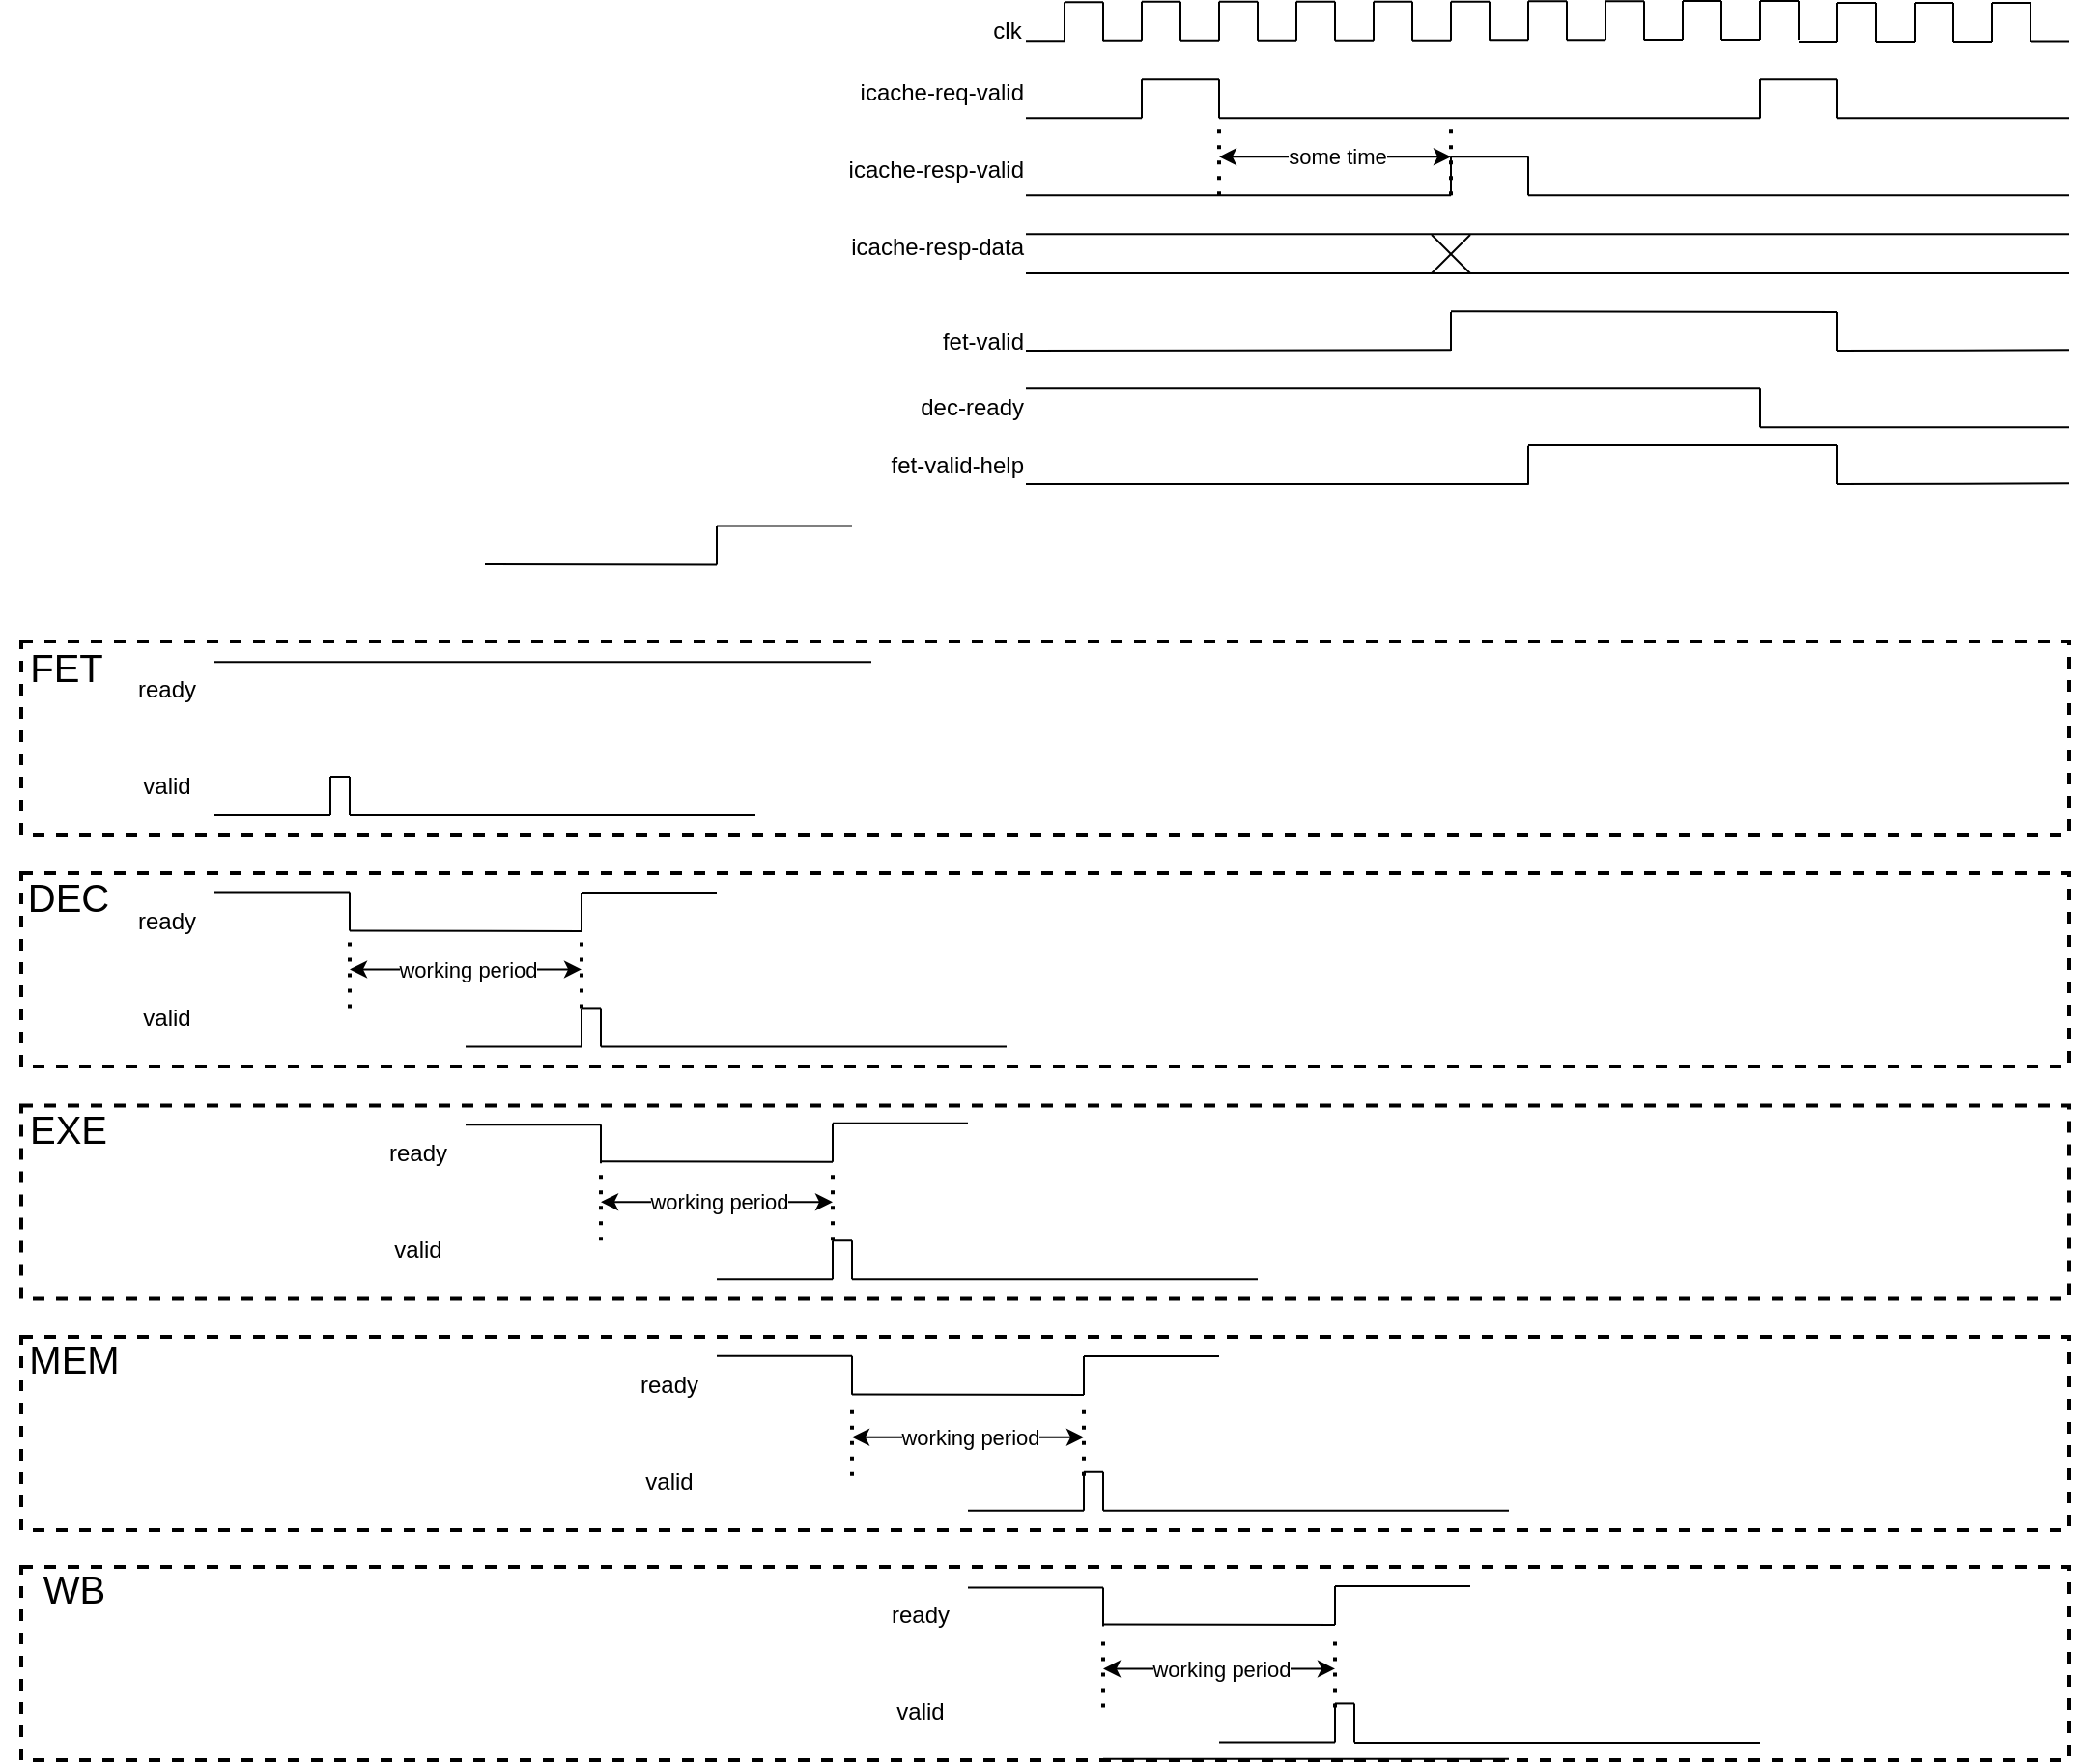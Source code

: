 <mxfile version="26.0.16">
  <diagram name="Page-1" id="6lQtbRSQHbvlQOnN314Y">
    <mxGraphModel dx="954" dy="639" grid="1" gridSize="10" guides="1" tooltips="1" connect="1" arrows="1" fold="1" page="1" pageScale="1" pageWidth="1100" pageHeight="850" math="0" shadow="0">
      <root>
        <mxCell id="0" />
        <mxCell id="1" parent="0" />
        <mxCell id="f2LQSJBOT8YH_bBwWJ3X-127" value="" style="rounded=0;whiteSpace=wrap;html=1;fillColor=none;strokeWidth=2;dashed=1;" parent="1" vertex="1">
          <mxGeometry x="20" y="350" width="1060" height="100" as="geometry" />
        </mxCell>
        <mxCell id="f2LQSJBOT8YH_bBwWJ3X-128" value="" style="rounded=0;whiteSpace=wrap;html=1;fillColor=none;strokeWidth=2;dashed=1;" parent="1" vertex="1">
          <mxGeometry x="20" y="470" width="1060" height="100" as="geometry" />
        </mxCell>
        <mxCell id="DU_R5H5GNNCG0xB1YPOA-1" value="" style="endArrow=none;html=1;rounded=0;" parent="1" edge="1">
          <mxGeometry width="50" height="50" relative="1" as="geometry">
            <mxPoint x="540" y="39.16" as="sourcePoint" />
            <mxPoint x="560" y="39.16" as="targetPoint" />
          </mxGeometry>
        </mxCell>
        <mxCell id="DU_R5H5GNNCG0xB1YPOA-2" value="" style="endArrow=none;html=1;rounded=0;" parent="1" edge="1">
          <mxGeometry width="50" height="50" relative="1" as="geometry">
            <mxPoint x="560" y="19.16" as="sourcePoint" />
            <mxPoint x="560" y="39.16" as="targetPoint" />
          </mxGeometry>
        </mxCell>
        <mxCell id="DU_R5H5GNNCG0xB1YPOA-5" value="" style="endArrow=none;html=1;rounded=0;" parent="1" edge="1">
          <mxGeometry width="50" height="50" relative="1" as="geometry">
            <mxPoint x="560" y="19.16" as="sourcePoint" />
            <mxPoint x="580" y="19.16" as="targetPoint" />
          </mxGeometry>
        </mxCell>
        <mxCell id="DU_R5H5GNNCG0xB1YPOA-36" value="clk" style="text;html=1;align=center;verticalAlign=middle;resizable=0;points=[];autosize=1;strokeColor=none;fillColor=none;" parent="1" vertex="1">
          <mxGeometry x="510" y="19.16" width="40" height="30" as="geometry" />
        </mxCell>
        <mxCell id="DU_R5H5GNNCG0xB1YPOA-37" value="" style="endArrow=none;html=1;rounded=0;" parent="1" edge="1">
          <mxGeometry width="50" height="50" relative="1" as="geometry">
            <mxPoint x="580" y="19.16" as="sourcePoint" />
            <mxPoint x="580" y="39.16" as="targetPoint" />
          </mxGeometry>
        </mxCell>
        <mxCell id="DU_R5H5GNNCG0xB1YPOA-38" value="" style="endArrow=none;html=1;rounded=0;" parent="1" edge="1">
          <mxGeometry width="50" height="50" relative="1" as="geometry">
            <mxPoint x="580" y="38.93" as="sourcePoint" />
            <mxPoint x="600" y="38.93" as="targetPoint" />
          </mxGeometry>
        </mxCell>
        <mxCell id="DU_R5H5GNNCG0xB1YPOA-39" value="" style="endArrow=none;html=1;rounded=0;" parent="1" edge="1">
          <mxGeometry width="50" height="50" relative="1" as="geometry">
            <mxPoint x="600" y="18.93" as="sourcePoint" />
            <mxPoint x="600" y="38.93" as="targetPoint" />
          </mxGeometry>
        </mxCell>
        <mxCell id="DU_R5H5GNNCG0xB1YPOA-40" value="" style="endArrow=none;html=1;rounded=0;" parent="1" edge="1">
          <mxGeometry width="50" height="50" relative="1" as="geometry">
            <mxPoint x="600" y="18.93" as="sourcePoint" />
            <mxPoint x="620" y="18.93" as="targetPoint" />
          </mxGeometry>
        </mxCell>
        <mxCell id="DU_R5H5GNNCG0xB1YPOA-41" value="" style="endArrow=none;html=1;rounded=0;" parent="1" edge="1">
          <mxGeometry width="50" height="50" relative="1" as="geometry">
            <mxPoint x="620" y="18.93" as="sourcePoint" />
            <mxPoint x="620" y="38.93" as="targetPoint" />
          </mxGeometry>
        </mxCell>
        <mxCell id="DU_R5H5GNNCG0xB1YPOA-42" value="" style="endArrow=none;html=1;rounded=0;" parent="1" edge="1">
          <mxGeometry width="50" height="50" relative="1" as="geometry">
            <mxPoint x="620" y="38.93" as="sourcePoint" />
            <mxPoint x="640" y="38.93" as="targetPoint" />
          </mxGeometry>
        </mxCell>
        <mxCell id="DU_R5H5GNNCG0xB1YPOA-43" value="" style="endArrow=none;html=1;rounded=0;" parent="1" edge="1">
          <mxGeometry width="50" height="50" relative="1" as="geometry">
            <mxPoint x="640" y="18.93" as="sourcePoint" />
            <mxPoint x="640" y="38.93" as="targetPoint" />
          </mxGeometry>
        </mxCell>
        <mxCell id="DU_R5H5GNNCG0xB1YPOA-44" value="" style="endArrow=none;html=1;rounded=0;" parent="1" edge="1">
          <mxGeometry width="50" height="50" relative="1" as="geometry">
            <mxPoint x="640" y="18.93" as="sourcePoint" />
            <mxPoint x="660" y="18.93" as="targetPoint" />
          </mxGeometry>
        </mxCell>
        <mxCell id="DU_R5H5GNNCG0xB1YPOA-45" value="" style="endArrow=none;html=1;rounded=0;" parent="1" edge="1">
          <mxGeometry width="50" height="50" relative="1" as="geometry">
            <mxPoint x="660" y="18.93" as="sourcePoint" />
            <mxPoint x="660" y="38.93" as="targetPoint" />
          </mxGeometry>
        </mxCell>
        <mxCell id="DU_R5H5GNNCG0xB1YPOA-46" value="" style="endArrow=none;html=1;rounded=0;" parent="1" edge="1">
          <mxGeometry width="50" height="50" relative="1" as="geometry">
            <mxPoint x="660" y="38.83" as="sourcePoint" />
            <mxPoint x="680" y="38.83" as="targetPoint" />
          </mxGeometry>
        </mxCell>
        <mxCell id="DU_R5H5GNNCG0xB1YPOA-47" value="" style="endArrow=none;html=1;rounded=0;" parent="1" edge="1">
          <mxGeometry width="50" height="50" relative="1" as="geometry">
            <mxPoint x="680" y="18.83" as="sourcePoint" />
            <mxPoint x="680" y="38.83" as="targetPoint" />
          </mxGeometry>
        </mxCell>
        <mxCell id="DU_R5H5GNNCG0xB1YPOA-48" value="" style="endArrow=none;html=1;rounded=0;" parent="1" edge="1">
          <mxGeometry width="50" height="50" relative="1" as="geometry">
            <mxPoint x="680" y="18.83" as="sourcePoint" />
            <mxPoint x="700" y="18.83" as="targetPoint" />
          </mxGeometry>
        </mxCell>
        <mxCell id="DU_R5H5GNNCG0xB1YPOA-49" value="" style="endArrow=none;html=1;rounded=0;" parent="1" edge="1">
          <mxGeometry width="50" height="50" relative="1" as="geometry">
            <mxPoint x="700" y="18.83" as="sourcePoint" />
            <mxPoint x="700" y="38.83" as="targetPoint" />
          </mxGeometry>
        </mxCell>
        <mxCell id="DU_R5H5GNNCG0xB1YPOA-50" value="" style="endArrow=none;html=1;rounded=0;" parent="1" edge="1">
          <mxGeometry width="50" height="50" relative="1" as="geometry">
            <mxPoint x="700" y="38.83" as="sourcePoint" />
            <mxPoint x="720" y="38.83" as="targetPoint" />
          </mxGeometry>
        </mxCell>
        <mxCell id="DU_R5H5GNNCG0xB1YPOA-51" value="" style="endArrow=none;html=1;rounded=0;" parent="1" edge="1">
          <mxGeometry width="50" height="50" relative="1" as="geometry">
            <mxPoint x="720" y="18.83" as="sourcePoint" />
            <mxPoint x="720" y="38.83" as="targetPoint" />
          </mxGeometry>
        </mxCell>
        <mxCell id="DU_R5H5GNNCG0xB1YPOA-52" value="" style="endArrow=none;html=1;rounded=0;" parent="1" edge="1">
          <mxGeometry width="50" height="50" relative="1" as="geometry">
            <mxPoint x="720" y="18.83" as="sourcePoint" />
            <mxPoint x="740" y="18.83" as="targetPoint" />
          </mxGeometry>
        </mxCell>
        <mxCell id="DU_R5H5GNNCG0xB1YPOA-53" value="" style="endArrow=none;html=1;rounded=0;" parent="1" edge="1">
          <mxGeometry width="50" height="50" relative="1" as="geometry">
            <mxPoint x="740" y="18.83" as="sourcePoint" />
            <mxPoint x="740" y="38.83" as="targetPoint" />
          </mxGeometry>
        </mxCell>
        <mxCell id="DU_R5H5GNNCG0xB1YPOA-54" value="" style="endArrow=none;html=1;rounded=0;" parent="1" edge="1">
          <mxGeometry width="50" height="50" relative="1" as="geometry">
            <mxPoint x="740" y="38.83" as="sourcePoint" />
            <mxPoint x="760" y="38.83" as="targetPoint" />
          </mxGeometry>
        </mxCell>
        <mxCell id="DU_R5H5GNNCG0xB1YPOA-55" value="" style="endArrow=none;html=1;rounded=0;" parent="1" edge="1">
          <mxGeometry width="50" height="50" relative="1" as="geometry">
            <mxPoint x="760" y="18.83" as="sourcePoint" />
            <mxPoint x="760" y="38.83" as="targetPoint" />
          </mxGeometry>
        </mxCell>
        <mxCell id="DU_R5H5GNNCG0xB1YPOA-56" value="" style="endArrow=none;html=1;rounded=0;" parent="1" edge="1">
          <mxGeometry width="50" height="50" relative="1" as="geometry">
            <mxPoint x="760" y="18.83" as="sourcePoint" />
            <mxPoint x="780" y="18.83" as="targetPoint" />
          </mxGeometry>
        </mxCell>
        <mxCell id="DU_R5H5GNNCG0xB1YPOA-57" value="" style="endArrow=none;html=1;rounded=0;" parent="1" edge="1">
          <mxGeometry width="50" height="50" relative="1" as="geometry">
            <mxPoint x="780" y="18.83" as="sourcePoint" />
            <mxPoint x="780" y="38.83" as="targetPoint" />
          </mxGeometry>
        </mxCell>
        <mxCell id="DU_R5H5GNNCG0xB1YPOA-58" value="" style="endArrow=none;html=1;rounded=0;" parent="1" edge="1">
          <mxGeometry width="50" height="50" relative="1" as="geometry">
            <mxPoint x="780" y="38.6" as="sourcePoint" />
            <mxPoint x="800" y="38.6" as="targetPoint" />
          </mxGeometry>
        </mxCell>
        <mxCell id="DU_R5H5GNNCG0xB1YPOA-59" value="" style="endArrow=none;html=1;rounded=0;" parent="1" edge="1">
          <mxGeometry width="50" height="50" relative="1" as="geometry">
            <mxPoint x="800" y="18.6" as="sourcePoint" />
            <mxPoint x="800" y="38.6" as="targetPoint" />
          </mxGeometry>
        </mxCell>
        <mxCell id="DU_R5H5GNNCG0xB1YPOA-60" value="" style="endArrow=none;html=1;rounded=0;" parent="1" edge="1">
          <mxGeometry width="50" height="50" relative="1" as="geometry">
            <mxPoint x="800" y="18.6" as="sourcePoint" />
            <mxPoint x="820" y="18.6" as="targetPoint" />
          </mxGeometry>
        </mxCell>
        <mxCell id="DU_R5H5GNNCG0xB1YPOA-61" value="" style="endArrow=none;html=1;rounded=0;" parent="1" edge="1">
          <mxGeometry width="50" height="50" relative="1" as="geometry">
            <mxPoint x="820" y="18.6" as="sourcePoint" />
            <mxPoint x="820" y="38.6" as="targetPoint" />
          </mxGeometry>
        </mxCell>
        <mxCell id="DU_R5H5GNNCG0xB1YPOA-62" value="" style="endArrow=none;html=1;rounded=0;" parent="1" edge="1">
          <mxGeometry width="50" height="50" relative="1" as="geometry">
            <mxPoint x="820" y="38.6" as="sourcePoint" />
            <mxPoint x="840" y="38.6" as="targetPoint" />
          </mxGeometry>
        </mxCell>
        <mxCell id="DU_R5H5GNNCG0xB1YPOA-63" value="" style="endArrow=none;html=1;rounded=0;" parent="1" edge="1">
          <mxGeometry width="50" height="50" relative="1" as="geometry">
            <mxPoint x="840" y="18.6" as="sourcePoint" />
            <mxPoint x="840" y="38.6" as="targetPoint" />
          </mxGeometry>
        </mxCell>
        <mxCell id="DU_R5H5GNNCG0xB1YPOA-64" value="" style="endArrow=none;html=1;rounded=0;" parent="1" edge="1">
          <mxGeometry width="50" height="50" relative="1" as="geometry">
            <mxPoint x="840" y="18.6" as="sourcePoint" />
            <mxPoint x="860" y="18.6" as="targetPoint" />
          </mxGeometry>
        </mxCell>
        <mxCell id="DU_R5H5GNNCG0xB1YPOA-65" value="" style="endArrow=none;html=1;rounded=0;" parent="1" edge="1">
          <mxGeometry width="50" height="50" relative="1" as="geometry">
            <mxPoint x="860" y="18.6" as="sourcePoint" />
            <mxPoint x="860" y="38.6" as="targetPoint" />
          </mxGeometry>
        </mxCell>
        <mxCell id="DU_R5H5GNNCG0xB1YPOA-66" value="" style="endArrow=none;html=1;rounded=0;" parent="1" edge="1">
          <mxGeometry width="50" height="50" relative="1" as="geometry">
            <mxPoint x="860" y="38.5" as="sourcePoint" />
            <mxPoint x="880" y="38.5" as="targetPoint" />
          </mxGeometry>
        </mxCell>
        <mxCell id="DU_R5H5GNNCG0xB1YPOA-67" value="" style="endArrow=none;html=1;rounded=0;" parent="1" edge="1">
          <mxGeometry width="50" height="50" relative="1" as="geometry">
            <mxPoint x="880" y="18.5" as="sourcePoint" />
            <mxPoint x="880" y="38.5" as="targetPoint" />
          </mxGeometry>
        </mxCell>
        <mxCell id="DU_R5H5GNNCG0xB1YPOA-68" value="" style="endArrow=none;html=1;rounded=0;" parent="1" edge="1">
          <mxGeometry width="50" height="50" relative="1" as="geometry">
            <mxPoint x="880" y="18.5" as="sourcePoint" />
            <mxPoint x="900" y="18.5" as="targetPoint" />
          </mxGeometry>
        </mxCell>
        <mxCell id="DU_R5H5GNNCG0xB1YPOA-69" value="" style="endArrow=none;html=1;rounded=0;" parent="1" edge="1">
          <mxGeometry width="50" height="50" relative="1" as="geometry">
            <mxPoint x="900" y="18.5" as="sourcePoint" />
            <mxPoint x="900" y="38.5" as="targetPoint" />
          </mxGeometry>
        </mxCell>
        <mxCell id="DU_R5H5GNNCG0xB1YPOA-70" value="" style="endArrow=none;html=1;rounded=0;" parent="1" edge="1">
          <mxGeometry width="50" height="50" relative="1" as="geometry">
            <mxPoint x="900" y="38.5" as="sourcePoint" />
            <mxPoint x="920" y="38.5" as="targetPoint" />
          </mxGeometry>
        </mxCell>
        <mxCell id="DU_R5H5GNNCG0xB1YPOA-71" value="" style="endArrow=none;html=1;rounded=0;" parent="1" edge="1">
          <mxGeometry width="50" height="50" relative="1" as="geometry">
            <mxPoint x="920" y="18.5" as="sourcePoint" />
            <mxPoint x="920" y="38.5" as="targetPoint" />
          </mxGeometry>
        </mxCell>
        <mxCell id="DU_R5H5GNNCG0xB1YPOA-72" value="" style="endArrow=none;html=1;rounded=0;" parent="1" edge="1">
          <mxGeometry width="50" height="50" relative="1" as="geometry">
            <mxPoint x="920" y="18.5" as="sourcePoint" />
            <mxPoint x="940" y="18.5" as="targetPoint" />
          </mxGeometry>
        </mxCell>
        <mxCell id="DU_R5H5GNNCG0xB1YPOA-73" value="" style="endArrow=none;html=1;rounded=0;" parent="1" edge="1">
          <mxGeometry width="50" height="50" relative="1" as="geometry">
            <mxPoint x="940" y="18.5" as="sourcePoint" />
            <mxPoint x="940" y="38.5" as="targetPoint" />
          </mxGeometry>
        </mxCell>
        <mxCell id="DU_R5H5GNNCG0xB1YPOA-74" value="icache-req-valid" style="text;html=1;align=right;verticalAlign=middle;resizable=0;points=[];autosize=1;strokeColor=none;fillColor=none;" parent="1" vertex="1">
          <mxGeometry x="430" y="50.66" width="110" height="30" as="geometry" />
        </mxCell>
        <mxCell id="DU_R5H5GNNCG0xB1YPOA-75" value="icache-resp-valid" style="text;html=1;align=right;verticalAlign=middle;resizable=0;points=[];autosize=1;strokeColor=none;fillColor=none;" parent="1" vertex="1">
          <mxGeometry x="430" y="90.66" width="110" height="30" as="geometry" />
        </mxCell>
        <mxCell id="DU_R5H5GNNCG0xB1YPOA-76" value="" style="endArrow=none;html=1;rounded=0;" parent="1" edge="1">
          <mxGeometry width="50" height="50" relative="1" as="geometry">
            <mxPoint x="540" y="79.16" as="sourcePoint" />
            <mxPoint x="600" y="79.16" as="targetPoint" />
          </mxGeometry>
        </mxCell>
        <mxCell id="DU_R5H5GNNCG0xB1YPOA-77" value="" style="endArrow=none;html=1;rounded=0;" parent="1" edge="1">
          <mxGeometry width="50" height="50" relative="1" as="geometry">
            <mxPoint x="600" y="59.16" as="sourcePoint" />
            <mxPoint x="600" y="79.16" as="targetPoint" />
          </mxGeometry>
        </mxCell>
        <mxCell id="DU_R5H5GNNCG0xB1YPOA-78" value="" style="endArrow=none;html=1;rounded=0;" parent="1" edge="1">
          <mxGeometry width="50" height="50" relative="1" as="geometry">
            <mxPoint x="600" y="59.16" as="sourcePoint" />
            <mxPoint x="640" y="59.16" as="targetPoint" />
          </mxGeometry>
        </mxCell>
        <mxCell id="DU_R5H5GNNCG0xB1YPOA-82" value="" style="endArrow=none;html=1;rounded=0;" parent="1" edge="1">
          <mxGeometry width="50" height="50" relative="1" as="geometry">
            <mxPoint x="640" y="59.16" as="sourcePoint" />
            <mxPoint x="640" y="79.16" as="targetPoint" />
          </mxGeometry>
        </mxCell>
        <mxCell id="DU_R5H5GNNCG0xB1YPOA-85" value="" style="endArrow=none;html=1;rounded=0;" parent="1" edge="1">
          <mxGeometry width="50" height="50" relative="1" as="geometry">
            <mxPoint x="640" y="79.16" as="sourcePoint" />
            <mxPoint x="920" y="79.16" as="targetPoint" />
          </mxGeometry>
        </mxCell>
        <mxCell id="DU_R5H5GNNCG0xB1YPOA-87" value="" style="endArrow=none;html=1;rounded=0;" parent="1" edge="1">
          <mxGeometry width="50" height="50" relative="1" as="geometry">
            <mxPoint x="540" y="119.16" as="sourcePoint" />
            <mxPoint x="760" y="119.16" as="targetPoint" />
          </mxGeometry>
        </mxCell>
        <mxCell id="DU_R5H5GNNCG0xB1YPOA-88" value="" style="endArrow=none;html=1;rounded=0;" parent="1" edge="1">
          <mxGeometry width="50" height="50" relative="1" as="geometry">
            <mxPoint x="760" y="99.16" as="sourcePoint" />
            <mxPoint x="760" y="119.16" as="targetPoint" />
          </mxGeometry>
        </mxCell>
        <mxCell id="DU_R5H5GNNCG0xB1YPOA-89" value="" style="endArrow=none;html=1;rounded=0;" parent="1" edge="1">
          <mxGeometry width="50" height="50" relative="1" as="geometry">
            <mxPoint x="760" y="99.16" as="sourcePoint" />
            <mxPoint x="800" y="99.16" as="targetPoint" />
          </mxGeometry>
        </mxCell>
        <mxCell id="DU_R5H5GNNCG0xB1YPOA-90" value="" style="endArrow=none;html=1;rounded=0;" parent="1" edge="1">
          <mxGeometry width="50" height="50" relative="1" as="geometry">
            <mxPoint x="800" y="99.16" as="sourcePoint" />
            <mxPoint x="800" y="119.16" as="targetPoint" />
          </mxGeometry>
        </mxCell>
        <mxCell id="DU_R5H5GNNCG0xB1YPOA-91" value="" style="endArrow=none;html=1;rounded=0;" parent="1" edge="1">
          <mxGeometry width="50" height="50" relative="1" as="geometry">
            <mxPoint x="800" y="119.16" as="sourcePoint" />
            <mxPoint x="1080" y="119.16" as="targetPoint" />
          </mxGeometry>
        </mxCell>
        <mxCell id="DU_R5H5GNNCG0xB1YPOA-92" value="" style="endArrow=none;html=1;rounded=0;" parent="1" edge="1">
          <mxGeometry width="50" height="50" relative="1" as="geometry">
            <mxPoint x="540" y="199.5" as="sourcePoint" />
            <mxPoint x="760" y="199.16" as="targetPoint" />
          </mxGeometry>
        </mxCell>
        <mxCell id="DU_R5H5GNNCG0xB1YPOA-93" value="" style="endArrow=none;html=1;rounded=0;" parent="1" edge="1">
          <mxGeometry width="50" height="50" relative="1" as="geometry">
            <mxPoint x="760" y="179.5" as="sourcePoint" />
            <mxPoint x="760" y="199.5" as="targetPoint" />
          </mxGeometry>
        </mxCell>
        <mxCell id="DU_R5H5GNNCG0xB1YPOA-94" value="" style="endArrow=none;html=1;rounded=0;" parent="1" edge="1">
          <mxGeometry width="50" height="50" relative="1" as="geometry">
            <mxPoint x="760" y="179.16" as="sourcePoint" />
            <mxPoint x="960" y="179.5" as="targetPoint" />
          </mxGeometry>
        </mxCell>
        <mxCell id="DU_R5H5GNNCG0xB1YPOA-96" value="fet-valid" style="text;html=1;align=right;verticalAlign=middle;resizable=0;points=[];autosize=1;strokeColor=none;fillColor=none;" parent="1" vertex="1">
          <mxGeometry x="470" y="179.5" width="70" height="30" as="geometry" />
        </mxCell>
        <mxCell id="DU_R5H5GNNCG0xB1YPOA-103" value="" style="endArrow=none;html=1;rounded=0;" parent="1" edge="1">
          <mxGeometry width="50" height="50" relative="1" as="geometry">
            <mxPoint x="880" y="219.16" as="sourcePoint" />
            <mxPoint x="920" y="219.16" as="targetPoint" />
          </mxGeometry>
        </mxCell>
        <mxCell id="DU_R5H5GNNCG0xB1YPOA-104" value="" style="endArrow=none;html=1;rounded=0;" parent="1" edge="1">
          <mxGeometry width="50" height="50" relative="1" as="geometry">
            <mxPoint x="920" y="219.16" as="sourcePoint" />
            <mxPoint x="920" y="239.16" as="targetPoint" />
          </mxGeometry>
        </mxCell>
        <mxCell id="DU_R5H5GNNCG0xB1YPOA-105" value="" style="endArrow=none;html=1;rounded=0;" parent="1" edge="1">
          <mxGeometry width="50" height="50" relative="1" as="geometry">
            <mxPoint x="920" y="239.16" as="sourcePoint" />
            <mxPoint x="1080" y="239.16" as="targetPoint" />
          </mxGeometry>
        </mxCell>
        <mxCell id="DU_R5H5GNNCG0xB1YPOA-106" value="dec-ready" style="text;html=1;align=right;verticalAlign=middle;resizable=0;points=[];autosize=1;strokeColor=none;fillColor=none;" parent="1" vertex="1">
          <mxGeometry x="460" y="213.5" width="80" height="30" as="geometry" />
        </mxCell>
        <mxCell id="DU_R5H5GNNCG0xB1YPOA-128" value="" style="group" parent="1" vertex="1" connectable="0">
          <mxGeometry x="640" y="79.16" width="120" height="40" as="geometry" />
        </mxCell>
        <mxCell id="DU_R5H5GNNCG0xB1YPOA-129" value="" style="endArrow=classic;startArrow=classic;html=1;rounded=0;curved=0;" parent="DU_R5H5GNNCG0xB1YPOA-128" edge="1">
          <mxGeometry width="50" height="50" relative="1" as="geometry">
            <mxPoint y="20" as="sourcePoint" />
            <mxPoint x="120" y="20" as="targetPoint" />
          </mxGeometry>
        </mxCell>
        <mxCell id="DU_R5H5GNNCG0xB1YPOA-130" value="some time" style="edgeLabel;html=1;align=center;verticalAlign=middle;resizable=0;points=[];" parent="DU_R5H5GNNCG0xB1YPOA-129" vertex="1" connectable="0">
          <mxGeometry x="0.008" relative="1" as="geometry">
            <mxPoint as="offset" />
          </mxGeometry>
        </mxCell>
        <mxCell id="DU_R5H5GNNCG0xB1YPOA-131" value="" style="endArrow=none;dashed=1;html=1;dashPattern=1 3;strokeWidth=2;rounded=0;" parent="DU_R5H5GNNCG0xB1YPOA-128" edge="1">
          <mxGeometry width="50" height="50" relative="1" as="geometry">
            <mxPoint y="40" as="sourcePoint" />
            <mxPoint as="targetPoint" />
          </mxGeometry>
        </mxCell>
        <mxCell id="DU_R5H5GNNCG0xB1YPOA-132" value="" style="endArrow=none;dashed=1;html=1;dashPattern=1 3;strokeWidth=2;rounded=0;" parent="DU_R5H5GNNCG0xB1YPOA-128" edge="1">
          <mxGeometry width="50" height="50" relative="1" as="geometry">
            <mxPoint x="120" y="40" as="sourcePoint" />
            <mxPoint x="120" as="targetPoint" />
          </mxGeometry>
        </mxCell>
        <mxCell id="DU_R5H5GNNCG0xB1YPOA-139" value="" style="endArrow=none;html=1;rounded=0;" parent="1" edge="1">
          <mxGeometry width="50" height="50" relative="1" as="geometry">
            <mxPoint x="960" y="179.5" as="sourcePoint" />
            <mxPoint x="960" y="199.5" as="targetPoint" />
          </mxGeometry>
        </mxCell>
        <mxCell id="DU_R5H5GNNCG0xB1YPOA-140" value="" style="endArrow=none;html=1;rounded=0;" parent="1" edge="1">
          <mxGeometry width="50" height="50" relative="1" as="geometry">
            <mxPoint x="960" y="199.5" as="sourcePoint" />
            <mxPoint x="1080" y="199.16" as="targetPoint" />
          </mxGeometry>
        </mxCell>
        <mxCell id="DU_R5H5GNNCG0xB1YPOA-141" value="" style="endArrow=none;html=1;rounded=0;" parent="1" edge="1">
          <mxGeometry width="50" height="50" relative="1" as="geometry">
            <mxPoint x="920" y="59.16" as="sourcePoint" />
            <mxPoint x="920" y="79.16" as="targetPoint" />
          </mxGeometry>
        </mxCell>
        <mxCell id="DU_R5H5GNNCG0xB1YPOA-142" value="" style="endArrow=none;html=1;rounded=0;" parent="1" edge="1">
          <mxGeometry width="50" height="50" relative="1" as="geometry">
            <mxPoint x="920" y="59.16" as="sourcePoint" />
            <mxPoint x="960" y="59.16" as="targetPoint" />
          </mxGeometry>
        </mxCell>
        <mxCell id="DU_R5H5GNNCG0xB1YPOA-143" value="" style="endArrow=none;html=1;rounded=0;" parent="1" edge="1">
          <mxGeometry width="50" height="50" relative="1" as="geometry">
            <mxPoint x="960" y="59.16" as="sourcePoint" />
            <mxPoint x="960" y="79.16" as="targetPoint" />
          </mxGeometry>
        </mxCell>
        <mxCell id="DU_R5H5GNNCG0xB1YPOA-144" value="" style="endArrow=none;html=1;rounded=0;" parent="1" edge="1">
          <mxGeometry width="50" height="50" relative="1" as="geometry">
            <mxPoint x="920" y="59.16" as="sourcePoint" />
            <mxPoint x="920" y="79.16" as="targetPoint" />
          </mxGeometry>
        </mxCell>
        <mxCell id="DU_R5H5GNNCG0xB1YPOA-150" value="" style="endArrow=none;html=1;rounded=0;" parent="1" edge="1">
          <mxGeometry width="50" height="50" relative="1" as="geometry">
            <mxPoint x="960" y="79.16" as="sourcePoint" />
            <mxPoint x="1080" y="79.16" as="targetPoint" />
          </mxGeometry>
        </mxCell>
        <mxCell id="DU_R5H5GNNCG0xB1YPOA-154" value="" style="endArrow=none;html=1;rounded=0;" parent="1" edge="1">
          <mxGeometry width="50" height="50" relative="1" as="geometry">
            <mxPoint x="940" y="39.49" as="sourcePoint" />
            <mxPoint x="960" y="39.49" as="targetPoint" />
          </mxGeometry>
        </mxCell>
        <mxCell id="DU_R5H5GNNCG0xB1YPOA-155" value="" style="endArrow=none;html=1;rounded=0;" parent="1" edge="1">
          <mxGeometry width="50" height="50" relative="1" as="geometry">
            <mxPoint x="960" y="19.49" as="sourcePoint" />
            <mxPoint x="960" y="39.49" as="targetPoint" />
          </mxGeometry>
        </mxCell>
        <mxCell id="DU_R5H5GNNCG0xB1YPOA-156" value="" style="endArrow=none;html=1;rounded=0;" parent="1" edge="1">
          <mxGeometry width="50" height="50" relative="1" as="geometry">
            <mxPoint x="960" y="19.49" as="sourcePoint" />
            <mxPoint x="980" y="19.49" as="targetPoint" />
          </mxGeometry>
        </mxCell>
        <mxCell id="DU_R5H5GNNCG0xB1YPOA-157" value="" style="endArrow=none;html=1;rounded=0;" parent="1" edge="1">
          <mxGeometry width="50" height="50" relative="1" as="geometry">
            <mxPoint x="980" y="19.49" as="sourcePoint" />
            <mxPoint x="980" y="39.49" as="targetPoint" />
          </mxGeometry>
        </mxCell>
        <mxCell id="DU_R5H5GNNCG0xB1YPOA-158" value="" style="endArrow=none;html=1;rounded=0;" parent="1" edge="1">
          <mxGeometry width="50" height="50" relative="1" as="geometry">
            <mxPoint x="980" y="39.49" as="sourcePoint" />
            <mxPoint x="1000" y="39.49" as="targetPoint" />
          </mxGeometry>
        </mxCell>
        <mxCell id="DU_R5H5GNNCG0xB1YPOA-159" value="" style="endArrow=none;html=1;rounded=0;" parent="1" edge="1">
          <mxGeometry width="50" height="50" relative="1" as="geometry">
            <mxPoint x="1000" y="19.49" as="sourcePoint" />
            <mxPoint x="1000" y="39.49" as="targetPoint" />
          </mxGeometry>
        </mxCell>
        <mxCell id="DU_R5H5GNNCG0xB1YPOA-160" value="" style="endArrow=none;html=1;rounded=0;" parent="1" edge="1">
          <mxGeometry width="50" height="50" relative="1" as="geometry">
            <mxPoint x="1000" y="19.49" as="sourcePoint" />
            <mxPoint x="1020" y="19.49" as="targetPoint" />
          </mxGeometry>
        </mxCell>
        <mxCell id="DU_R5H5GNNCG0xB1YPOA-161" value="" style="endArrow=none;html=1;rounded=0;" parent="1" edge="1">
          <mxGeometry width="50" height="50" relative="1" as="geometry">
            <mxPoint x="1020" y="19.49" as="sourcePoint" />
            <mxPoint x="1020" y="39.49" as="targetPoint" />
          </mxGeometry>
        </mxCell>
        <mxCell id="DU_R5H5GNNCG0xB1YPOA-162" value="" style="endArrow=none;html=1;rounded=0;" parent="1" edge="1">
          <mxGeometry width="50" height="50" relative="1" as="geometry">
            <mxPoint x="1020" y="39.49" as="sourcePoint" />
            <mxPoint x="1040" y="39.49" as="targetPoint" />
          </mxGeometry>
        </mxCell>
        <mxCell id="DU_R5H5GNNCG0xB1YPOA-163" value="" style="endArrow=none;html=1;rounded=0;" parent="1" edge="1">
          <mxGeometry width="50" height="50" relative="1" as="geometry">
            <mxPoint x="1040" y="19.49" as="sourcePoint" />
            <mxPoint x="1040" y="39.49" as="targetPoint" />
          </mxGeometry>
        </mxCell>
        <mxCell id="DU_R5H5GNNCG0xB1YPOA-164" value="" style="endArrow=none;html=1;rounded=0;" parent="1" edge="1">
          <mxGeometry width="50" height="50" relative="1" as="geometry">
            <mxPoint x="1040" y="19.49" as="sourcePoint" />
            <mxPoint x="1060" y="19.49" as="targetPoint" />
          </mxGeometry>
        </mxCell>
        <mxCell id="DU_R5H5GNNCG0xB1YPOA-165" value="" style="endArrow=none;html=1;rounded=0;" parent="1" edge="1">
          <mxGeometry width="50" height="50" relative="1" as="geometry">
            <mxPoint x="1060" y="19.49" as="sourcePoint" />
            <mxPoint x="1060" y="39.49" as="targetPoint" />
          </mxGeometry>
        </mxCell>
        <mxCell id="DU_R5H5GNNCG0xB1YPOA-166" value="" style="endArrow=none;html=1;rounded=0;" parent="1" edge="1">
          <mxGeometry width="50" height="50" relative="1" as="geometry">
            <mxPoint x="1060" y="39.26" as="sourcePoint" />
            <mxPoint x="1080" y="39.26" as="targetPoint" />
          </mxGeometry>
        </mxCell>
        <mxCell id="DU_R5H5GNNCG0xB1YPOA-182" value="" style="endArrow=none;html=1;rounded=0;" parent="1" edge="1">
          <mxGeometry width="50" height="50" relative="1" as="geometry">
            <mxPoint x="540" y="159.5" as="sourcePoint" />
            <mxPoint x="1080" y="159.5" as="targetPoint" />
          </mxGeometry>
        </mxCell>
        <mxCell id="DU_R5H5GNNCG0xB1YPOA-183" value="" style="endArrow=none;html=1;rounded=0;" parent="1" edge="1">
          <mxGeometry width="50" height="50" relative="1" as="geometry">
            <mxPoint x="540" y="139.16" as="sourcePoint" />
            <mxPoint x="1080" y="139.16" as="targetPoint" />
          </mxGeometry>
        </mxCell>
        <mxCell id="DU_R5H5GNNCG0xB1YPOA-184" value="" style="endArrow=none;html=1;rounded=0;" parent="1" edge="1">
          <mxGeometry width="50" height="50" relative="1" as="geometry">
            <mxPoint x="750" y="159.5" as="sourcePoint" />
            <mxPoint x="770" y="139.5" as="targetPoint" />
          </mxGeometry>
        </mxCell>
        <mxCell id="DU_R5H5GNNCG0xB1YPOA-185" value="" style="endArrow=none;html=1;rounded=0;" parent="1" edge="1">
          <mxGeometry width="50" height="50" relative="1" as="geometry">
            <mxPoint x="770" y="159.5" as="sourcePoint" />
            <mxPoint x="750" y="139.5" as="targetPoint" />
          </mxGeometry>
        </mxCell>
        <mxCell id="DU_R5H5GNNCG0xB1YPOA-188" value="icache-resp-data" style="text;html=1;align=right;verticalAlign=middle;resizable=0;points=[];autosize=1;strokeColor=none;fillColor=none;" parent="1" vertex="1">
          <mxGeometry x="430" y="131.0" width="110" height="30" as="geometry" />
        </mxCell>
        <mxCell id="DU_R5H5GNNCG0xB1YPOA-211" value="" style="endArrow=none;html=1;rounded=0;" parent="1" edge="1">
          <mxGeometry width="50" height="50" relative="1" as="geometry">
            <mxPoint x="540" y="219.16" as="sourcePoint" />
            <mxPoint x="880" y="219.16" as="targetPoint" />
          </mxGeometry>
        </mxCell>
        <mxCell id="DU_R5H5GNNCG0xB1YPOA-242" value="" style="endArrow=none;html=1;rounded=0;" parent="1" edge="1">
          <mxGeometry width="50" height="50" relative="1" as="geometry">
            <mxPoint x="540" y="268.5" as="sourcePoint" />
            <mxPoint x="800" y="268.5" as="targetPoint" />
          </mxGeometry>
        </mxCell>
        <mxCell id="DU_R5H5GNNCG0xB1YPOA-243" value="" style="endArrow=none;html=1;rounded=0;" parent="1" edge="1">
          <mxGeometry width="50" height="50" relative="1" as="geometry">
            <mxPoint x="800" y="248.84" as="sourcePoint" />
            <mxPoint x="800" y="268.84" as="targetPoint" />
          </mxGeometry>
        </mxCell>
        <mxCell id="DU_R5H5GNNCG0xB1YPOA-244" value="" style="endArrow=none;html=1;rounded=0;" parent="1" edge="1">
          <mxGeometry width="50" height="50" relative="1" as="geometry">
            <mxPoint x="800" y="248.5" as="sourcePoint" />
            <mxPoint x="960" y="248.5" as="targetPoint" />
          </mxGeometry>
        </mxCell>
        <mxCell id="DU_R5H5GNNCG0xB1YPOA-245" value="" style="endArrow=none;html=1;rounded=0;" parent="1" edge="1">
          <mxGeometry width="50" height="50" relative="1" as="geometry">
            <mxPoint x="960" y="248.5" as="sourcePoint" />
            <mxPoint x="960" y="268.5" as="targetPoint" />
          </mxGeometry>
        </mxCell>
        <mxCell id="DU_R5H5GNNCG0xB1YPOA-246" value="" style="endArrow=none;html=1;rounded=0;" parent="1" edge="1">
          <mxGeometry width="50" height="50" relative="1" as="geometry">
            <mxPoint x="960" y="268.5" as="sourcePoint" />
            <mxPoint x="1080" y="268.16" as="targetPoint" />
          </mxGeometry>
        </mxCell>
        <mxCell id="DU_R5H5GNNCG0xB1YPOA-247" value="fet-valid-help" style="text;html=1;align=right;verticalAlign=middle;resizable=0;points=[];autosize=1;strokeColor=none;fillColor=none;" parent="1" vertex="1">
          <mxGeometry x="450" y="243.5" width="90" height="30" as="geometry" />
        </mxCell>
        <mxCell id="f2LQSJBOT8YH_bBwWJ3X-55" value="" style="endArrow=none;html=1;rounded=0;" parent="1" edge="1">
          <mxGeometry width="50" height="50" relative="1" as="geometry">
            <mxPoint x="120" y="360.66" as="sourcePoint" />
            <mxPoint x="460" y="360.66" as="targetPoint" />
          </mxGeometry>
        </mxCell>
        <mxCell id="f2LQSJBOT8YH_bBwWJ3X-59" value="" style="endArrow=none;html=1;rounded=0;" parent="1" edge="1">
          <mxGeometry width="50" height="50" relative="1" as="geometry">
            <mxPoint x="120" y="479.71" as="sourcePoint" />
            <mxPoint x="190" y="479.71" as="targetPoint" />
          </mxGeometry>
        </mxCell>
        <mxCell id="f2LQSJBOT8YH_bBwWJ3X-75" value="" style="endArrow=none;html=1;rounded=0;" parent="1" edge="1">
          <mxGeometry width="50" height="50" relative="1" as="geometry">
            <mxPoint x="120" y="440" as="sourcePoint" />
            <mxPoint x="180" y="440" as="targetPoint" />
          </mxGeometry>
        </mxCell>
        <mxCell id="f2LQSJBOT8YH_bBwWJ3X-76" value="" style="endArrow=none;html=1;rounded=0;" parent="1" edge="1">
          <mxGeometry width="50" height="50" relative="1" as="geometry">
            <mxPoint x="180" y="420" as="sourcePoint" />
            <mxPoint x="180" y="440" as="targetPoint" />
          </mxGeometry>
        </mxCell>
        <mxCell id="f2LQSJBOT8YH_bBwWJ3X-77" value="" style="endArrow=none;html=1;rounded=0;" parent="1" edge="1">
          <mxGeometry width="50" height="50" relative="1" as="geometry">
            <mxPoint x="180" y="420" as="sourcePoint" />
            <mxPoint x="190" y="420" as="targetPoint" />
          </mxGeometry>
        </mxCell>
        <mxCell id="f2LQSJBOT8YH_bBwWJ3X-78" value="" style="endArrow=none;html=1;rounded=0;" parent="1" edge="1">
          <mxGeometry width="50" height="50" relative="1" as="geometry">
            <mxPoint x="190" y="420" as="sourcePoint" />
            <mxPoint x="190" y="440" as="targetPoint" />
          </mxGeometry>
        </mxCell>
        <mxCell id="f2LQSJBOT8YH_bBwWJ3X-79" value="" style="endArrow=none;html=1;rounded=0;" parent="1" edge="1">
          <mxGeometry width="50" height="50" relative="1" as="geometry">
            <mxPoint x="190" y="479.71" as="sourcePoint" />
            <mxPoint x="190" y="499.71" as="targetPoint" />
          </mxGeometry>
        </mxCell>
        <mxCell id="f2LQSJBOT8YH_bBwWJ3X-80" value="" style="endArrow=none;html=1;rounded=0;" parent="1" edge="1">
          <mxGeometry width="50" height="50" relative="1" as="geometry">
            <mxPoint x="190" y="499.71" as="sourcePoint" />
            <mxPoint x="310" y="500" as="targetPoint" />
          </mxGeometry>
        </mxCell>
        <mxCell id="f2LQSJBOT8YH_bBwWJ3X-81" value="" style="endArrow=none;html=1;rounded=0;" parent="1" edge="1">
          <mxGeometry width="50" height="50" relative="1" as="geometry">
            <mxPoint x="190" y="440" as="sourcePoint" />
            <mxPoint x="400" y="440" as="targetPoint" />
          </mxGeometry>
        </mxCell>
        <mxCell id="f2LQSJBOT8YH_bBwWJ3X-103" value="" style="group" parent="1" vertex="1" connectable="0">
          <mxGeometry x="190" y="499.71" width="120" height="40" as="geometry" />
        </mxCell>
        <mxCell id="f2LQSJBOT8YH_bBwWJ3X-104" value="" style="endArrow=classic;startArrow=classic;html=1;rounded=0;curved=0;" parent="f2LQSJBOT8YH_bBwWJ3X-103" edge="1">
          <mxGeometry width="50" height="50" relative="1" as="geometry">
            <mxPoint y="20" as="sourcePoint" />
            <mxPoint x="120" y="20" as="targetPoint" />
          </mxGeometry>
        </mxCell>
        <mxCell id="f2LQSJBOT8YH_bBwWJ3X-105" value="working period" style="edgeLabel;html=1;align=center;verticalAlign=middle;resizable=0;points=[];" parent="f2LQSJBOT8YH_bBwWJ3X-104" vertex="1" connectable="0">
          <mxGeometry x="0.008" relative="1" as="geometry">
            <mxPoint as="offset" />
          </mxGeometry>
        </mxCell>
        <mxCell id="f2LQSJBOT8YH_bBwWJ3X-106" value="" style="endArrow=none;dashed=1;html=1;dashPattern=1 3;strokeWidth=2;rounded=0;" parent="f2LQSJBOT8YH_bBwWJ3X-103" edge="1">
          <mxGeometry width="50" height="50" relative="1" as="geometry">
            <mxPoint y="40" as="sourcePoint" />
            <mxPoint as="targetPoint" />
          </mxGeometry>
        </mxCell>
        <mxCell id="f2LQSJBOT8YH_bBwWJ3X-107" value="" style="endArrow=none;dashed=1;html=1;dashPattern=1 3;strokeWidth=2;rounded=0;" parent="f2LQSJBOT8YH_bBwWJ3X-103" edge="1">
          <mxGeometry width="50" height="50" relative="1" as="geometry">
            <mxPoint x="120" y="40" as="sourcePoint" />
            <mxPoint x="120" as="targetPoint" />
          </mxGeometry>
        </mxCell>
        <mxCell id="f2LQSJBOT8YH_bBwWJ3X-108" value="" style="endArrow=none;html=1;rounded=0;" parent="1" edge="1">
          <mxGeometry width="50" height="50" relative="1" as="geometry">
            <mxPoint x="250" y="559.71" as="sourcePoint" />
            <mxPoint x="310" y="559.71" as="targetPoint" />
          </mxGeometry>
        </mxCell>
        <mxCell id="f2LQSJBOT8YH_bBwWJ3X-109" value="" style="endArrow=none;html=1;rounded=0;" parent="1" edge="1">
          <mxGeometry width="50" height="50" relative="1" as="geometry">
            <mxPoint x="310" y="539.71" as="sourcePoint" />
            <mxPoint x="310" y="559.71" as="targetPoint" />
          </mxGeometry>
        </mxCell>
        <mxCell id="f2LQSJBOT8YH_bBwWJ3X-110" value="" style="endArrow=none;html=1;rounded=0;" parent="1" edge="1">
          <mxGeometry width="50" height="50" relative="1" as="geometry">
            <mxPoint x="310" y="539.71" as="sourcePoint" />
            <mxPoint x="320" y="539.71" as="targetPoint" />
          </mxGeometry>
        </mxCell>
        <mxCell id="f2LQSJBOT8YH_bBwWJ3X-111" value="" style="endArrow=none;html=1;rounded=0;" parent="1" edge="1">
          <mxGeometry width="50" height="50" relative="1" as="geometry">
            <mxPoint x="320" y="539.71" as="sourcePoint" />
            <mxPoint x="320" y="559.71" as="targetPoint" />
          </mxGeometry>
        </mxCell>
        <mxCell id="f2LQSJBOT8YH_bBwWJ3X-112" value="" style="endArrow=none;html=1;rounded=0;" parent="1" edge="1">
          <mxGeometry width="50" height="50" relative="1" as="geometry">
            <mxPoint x="320" y="559.71" as="sourcePoint" />
            <mxPoint x="530" y="559.71" as="targetPoint" />
          </mxGeometry>
        </mxCell>
        <mxCell id="f2LQSJBOT8YH_bBwWJ3X-129" value="FET" style="text;html=1;align=center;verticalAlign=middle;resizable=0;points=[];autosize=1;strokeColor=none;fillColor=none;fontSize=20;" parent="1" vertex="1">
          <mxGeometry x="13" y="343" width="60" height="40" as="geometry" />
        </mxCell>
        <mxCell id="f2LQSJBOT8YH_bBwWJ3X-130" value="ready" style="text;html=1;align=center;verticalAlign=middle;resizable=0;points=[];autosize=1;strokeColor=none;fillColor=none;" parent="1" vertex="1">
          <mxGeometry x="70" y="360" width="50" height="30" as="geometry" />
        </mxCell>
        <mxCell id="f2LQSJBOT8YH_bBwWJ3X-131" value="valid" style="text;html=1;align=center;verticalAlign=middle;resizable=0;points=[];autosize=1;strokeColor=none;fillColor=none;" parent="1" vertex="1">
          <mxGeometry x="70" y="410" width="50" height="30" as="geometry" />
        </mxCell>
        <mxCell id="f2LQSJBOT8YH_bBwWJ3X-132" value="DEC" style="text;html=1;align=center;verticalAlign=middle;resizable=0;points=[];autosize=1;strokeColor=none;fillColor=none;fontSize=20;" parent="1" vertex="1">
          <mxGeometry x="9" y="461.71" width="70" height="40" as="geometry" />
        </mxCell>
        <mxCell id="f2LQSJBOT8YH_bBwWJ3X-207" value="" style="rounded=0;whiteSpace=wrap;html=1;fillColor=none;strokeWidth=2;dashed=1;" parent="1" vertex="1">
          <mxGeometry x="20" y="590.29" width="1060" height="100" as="geometry" />
        </mxCell>
        <mxCell id="f2LQSJBOT8YH_bBwWJ3X-208" value="" style="endArrow=none;html=1;rounded=0;" parent="1" edge="1">
          <mxGeometry width="50" height="50" relative="1" as="geometry">
            <mxPoint x="250" y="600.12" as="sourcePoint" />
            <mxPoint x="320" y="600.12" as="targetPoint" />
          </mxGeometry>
        </mxCell>
        <mxCell id="f2LQSJBOT8YH_bBwWJ3X-209" value="" style="endArrow=none;html=1;rounded=0;" parent="1" edge="1">
          <mxGeometry width="50" height="50" relative="1" as="geometry">
            <mxPoint x="320" y="600.12" as="sourcePoint" />
            <mxPoint x="320" y="620.12" as="targetPoint" />
          </mxGeometry>
        </mxCell>
        <mxCell id="f2LQSJBOT8YH_bBwWJ3X-211" value="" style="group" parent="1" vertex="1" connectable="0">
          <mxGeometry x="320" y="620.12" width="120" height="40" as="geometry" />
        </mxCell>
        <mxCell id="f2LQSJBOT8YH_bBwWJ3X-212" value="" style="endArrow=classic;startArrow=classic;html=1;rounded=0;curved=0;" parent="f2LQSJBOT8YH_bBwWJ3X-211" edge="1">
          <mxGeometry width="50" height="50" relative="1" as="geometry">
            <mxPoint y="20" as="sourcePoint" />
            <mxPoint x="120" y="20" as="targetPoint" />
          </mxGeometry>
        </mxCell>
        <mxCell id="f2LQSJBOT8YH_bBwWJ3X-213" value="working period" style="edgeLabel;html=1;align=center;verticalAlign=middle;resizable=0;points=[];" parent="f2LQSJBOT8YH_bBwWJ3X-212" vertex="1" connectable="0">
          <mxGeometry x="0.008" relative="1" as="geometry">
            <mxPoint as="offset" />
          </mxGeometry>
        </mxCell>
        <mxCell id="f2LQSJBOT8YH_bBwWJ3X-214" value="" style="endArrow=none;dashed=1;html=1;dashPattern=1 3;strokeWidth=2;rounded=0;" parent="f2LQSJBOT8YH_bBwWJ3X-211" edge="1">
          <mxGeometry width="50" height="50" relative="1" as="geometry">
            <mxPoint y="40" as="sourcePoint" />
            <mxPoint as="targetPoint" />
          </mxGeometry>
        </mxCell>
        <mxCell id="f2LQSJBOT8YH_bBwWJ3X-215" value="" style="endArrow=none;dashed=1;html=1;dashPattern=1 3;strokeWidth=2;rounded=0;" parent="f2LQSJBOT8YH_bBwWJ3X-211" edge="1">
          <mxGeometry width="50" height="50" relative="1" as="geometry">
            <mxPoint x="120" y="40" as="sourcePoint" />
            <mxPoint x="120" as="targetPoint" />
          </mxGeometry>
        </mxCell>
        <mxCell id="f2LQSJBOT8YH_bBwWJ3X-216" value="" style="endArrow=none;html=1;rounded=0;" parent="1" edge="1">
          <mxGeometry width="50" height="50" relative="1" as="geometry">
            <mxPoint x="380" y="680.12" as="sourcePoint" />
            <mxPoint x="440" y="680.12" as="targetPoint" />
          </mxGeometry>
        </mxCell>
        <mxCell id="f2LQSJBOT8YH_bBwWJ3X-217" value="" style="endArrow=none;html=1;rounded=0;" parent="1" edge="1">
          <mxGeometry width="50" height="50" relative="1" as="geometry">
            <mxPoint x="440" y="660.12" as="sourcePoint" />
            <mxPoint x="440" y="680.12" as="targetPoint" />
          </mxGeometry>
        </mxCell>
        <mxCell id="f2LQSJBOT8YH_bBwWJ3X-218" value="" style="endArrow=none;html=1;rounded=0;" parent="1" edge="1">
          <mxGeometry width="50" height="50" relative="1" as="geometry">
            <mxPoint x="440" y="660.12" as="sourcePoint" />
            <mxPoint x="450" y="660.12" as="targetPoint" />
          </mxGeometry>
        </mxCell>
        <mxCell id="f2LQSJBOT8YH_bBwWJ3X-219" value="" style="endArrow=none;html=1;rounded=0;" parent="1" edge="1">
          <mxGeometry width="50" height="50" relative="1" as="geometry">
            <mxPoint x="450" y="660.12" as="sourcePoint" />
            <mxPoint x="450" y="680.12" as="targetPoint" />
          </mxGeometry>
        </mxCell>
        <mxCell id="f2LQSJBOT8YH_bBwWJ3X-220" value="" style="endArrow=none;html=1;rounded=0;" parent="1" edge="1">
          <mxGeometry width="50" height="50" relative="1" as="geometry">
            <mxPoint x="450" y="680.12" as="sourcePoint" />
            <mxPoint x="660" y="680.12" as="targetPoint" />
          </mxGeometry>
        </mxCell>
        <mxCell id="f2LQSJBOT8YH_bBwWJ3X-221" value="EXE" style="text;html=1;align=center;verticalAlign=middle;resizable=0;points=[];autosize=1;strokeColor=none;fillColor=none;fontSize=20;" parent="1" vertex="1">
          <mxGeometry x="14" y="582" width="60" height="40" as="geometry" />
        </mxCell>
        <mxCell id="f2LQSJBOT8YH_bBwWJ3X-233" value="" style="rounded=0;whiteSpace=wrap;html=1;fillColor=none;strokeWidth=2;dashed=1;" parent="1" vertex="1">
          <mxGeometry x="20" y="710" width="1060" height="100" as="geometry" />
        </mxCell>
        <mxCell id="f2LQSJBOT8YH_bBwWJ3X-234" value="" style="endArrow=none;html=1;rounded=0;" parent="1" edge="1">
          <mxGeometry width="50" height="50" relative="1" as="geometry">
            <mxPoint x="380" y="719.88" as="sourcePoint" />
            <mxPoint x="450" y="719.88" as="targetPoint" />
          </mxGeometry>
        </mxCell>
        <mxCell id="f2LQSJBOT8YH_bBwWJ3X-235" value="" style="endArrow=none;html=1;rounded=0;" parent="1" edge="1">
          <mxGeometry width="50" height="50" relative="1" as="geometry">
            <mxPoint x="450" y="719.88" as="sourcePoint" />
            <mxPoint x="450" y="739.88" as="targetPoint" />
          </mxGeometry>
        </mxCell>
        <mxCell id="f2LQSJBOT8YH_bBwWJ3X-237" value="" style="group" parent="1" vertex="1" connectable="0">
          <mxGeometry x="450" y="741.88" width="120" height="40" as="geometry" />
        </mxCell>
        <mxCell id="f2LQSJBOT8YH_bBwWJ3X-238" value="" style="endArrow=classic;startArrow=classic;html=1;rounded=0;curved=0;" parent="f2LQSJBOT8YH_bBwWJ3X-237" edge="1">
          <mxGeometry width="50" height="50" relative="1" as="geometry">
            <mxPoint y="20" as="sourcePoint" />
            <mxPoint x="120" y="20" as="targetPoint" />
          </mxGeometry>
        </mxCell>
        <mxCell id="f2LQSJBOT8YH_bBwWJ3X-239" value="working period" style="edgeLabel;html=1;align=center;verticalAlign=middle;resizable=0;points=[];" parent="f2LQSJBOT8YH_bBwWJ3X-238" vertex="1" connectable="0">
          <mxGeometry x="0.008" relative="1" as="geometry">
            <mxPoint as="offset" />
          </mxGeometry>
        </mxCell>
        <mxCell id="f2LQSJBOT8YH_bBwWJ3X-240" value="" style="endArrow=none;dashed=1;html=1;dashPattern=1 3;strokeWidth=2;rounded=0;" parent="f2LQSJBOT8YH_bBwWJ3X-237" edge="1">
          <mxGeometry width="50" height="50" relative="1" as="geometry">
            <mxPoint y="40" as="sourcePoint" />
            <mxPoint as="targetPoint" />
          </mxGeometry>
        </mxCell>
        <mxCell id="f2LQSJBOT8YH_bBwWJ3X-241" value="" style="endArrow=none;dashed=1;html=1;dashPattern=1 3;strokeWidth=2;rounded=0;" parent="f2LQSJBOT8YH_bBwWJ3X-237" edge="1">
          <mxGeometry width="50" height="50" relative="1" as="geometry">
            <mxPoint x="120" y="40" as="sourcePoint" />
            <mxPoint x="120" as="targetPoint" />
          </mxGeometry>
        </mxCell>
        <mxCell id="f2LQSJBOT8YH_bBwWJ3X-242" value="" style="endArrow=none;html=1;rounded=0;" parent="1" edge="1">
          <mxGeometry width="50" height="50" relative="1" as="geometry">
            <mxPoint x="510" y="799.88" as="sourcePoint" />
            <mxPoint x="570" y="799.88" as="targetPoint" />
          </mxGeometry>
        </mxCell>
        <mxCell id="f2LQSJBOT8YH_bBwWJ3X-243" value="" style="endArrow=none;html=1;rounded=0;" parent="1" edge="1">
          <mxGeometry width="50" height="50" relative="1" as="geometry">
            <mxPoint x="570" y="779.88" as="sourcePoint" />
            <mxPoint x="570" y="799.88" as="targetPoint" />
          </mxGeometry>
        </mxCell>
        <mxCell id="f2LQSJBOT8YH_bBwWJ3X-244" value="" style="endArrow=none;html=1;rounded=0;" parent="1" edge="1">
          <mxGeometry width="50" height="50" relative="1" as="geometry">
            <mxPoint x="570" y="779.88" as="sourcePoint" />
            <mxPoint x="580" y="779.88" as="targetPoint" />
          </mxGeometry>
        </mxCell>
        <mxCell id="f2LQSJBOT8YH_bBwWJ3X-245" value="" style="endArrow=none;html=1;rounded=0;" parent="1" edge="1">
          <mxGeometry width="50" height="50" relative="1" as="geometry">
            <mxPoint x="580" y="779.88" as="sourcePoint" />
            <mxPoint x="580" y="799.88" as="targetPoint" />
          </mxGeometry>
        </mxCell>
        <mxCell id="f2LQSJBOT8YH_bBwWJ3X-246" value="" style="endArrow=none;html=1;rounded=0;" parent="1" edge="1">
          <mxGeometry width="50" height="50" relative="1" as="geometry">
            <mxPoint x="580" y="799.88" as="sourcePoint" />
            <mxPoint x="790" y="799.88" as="targetPoint" />
          </mxGeometry>
        </mxCell>
        <mxCell id="f2LQSJBOT8YH_bBwWJ3X-247" value="MEM" style="text;html=1;align=center;verticalAlign=middle;resizable=0;points=[];autosize=1;strokeColor=none;fillColor=none;fontSize=20;" parent="1" vertex="1">
          <mxGeometry x="12" y="701" width="70" height="40" as="geometry" />
        </mxCell>
        <mxCell id="f2LQSJBOT8YH_bBwWJ3X-248" value="" style="rounded=0;whiteSpace=wrap;html=1;fillColor=none;strokeWidth=2;dashed=1;" parent="1" vertex="1">
          <mxGeometry x="20" y="829" width="1060" height="100" as="geometry" />
        </mxCell>
        <mxCell id="f2LQSJBOT8YH_bBwWJ3X-249" value="" style="endArrow=none;html=1;rounded=0;" parent="1" edge="1">
          <mxGeometry width="50" height="50" relative="1" as="geometry">
            <mxPoint x="510" y="839.71" as="sourcePoint" />
            <mxPoint x="580" y="839.71" as="targetPoint" />
          </mxGeometry>
        </mxCell>
        <mxCell id="f2LQSJBOT8YH_bBwWJ3X-250" value="" style="endArrow=none;html=1;rounded=0;" parent="1" edge="1">
          <mxGeometry width="50" height="50" relative="1" as="geometry">
            <mxPoint x="580" y="839.71" as="sourcePoint" />
            <mxPoint x="580" y="859.71" as="targetPoint" />
          </mxGeometry>
        </mxCell>
        <mxCell id="f2LQSJBOT8YH_bBwWJ3X-252" value="" style="group" parent="1" vertex="1" connectable="0">
          <mxGeometry x="580" y="861.71" width="120" height="40" as="geometry" />
        </mxCell>
        <mxCell id="f2LQSJBOT8YH_bBwWJ3X-253" value="" style="endArrow=classic;startArrow=classic;html=1;rounded=0;curved=0;" parent="f2LQSJBOT8YH_bBwWJ3X-252" edge="1">
          <mxGeometry width="50" height="50" relative="1" as="geometry">
            <mxPoint y="20" as="sourcePoint" />
            <mxPoint x="120" y="20" as="targetPoint" />
          </mxGeometry>
        </mxCell>
        <mxCell id="f2LQSJBOT8YH_bBwWJ3X-254" value="working period" style="edgeLabel;html=1;align=center;verticalAlign=middle;resizable=0;points=[];" parent="f2LQSJBOT8YH_bBwWJ3X-253" vertex="1" connectable="0">
          <mxGeometry x="0.008" relative="1" as="geometry">
            <mxPoint as="offset" />
          </mxGeometry>
        </mxCell>
        <mxCell id="f2LQSJBOT8YH_bBwWJ3X-255" value="" style="endArrow=none;dashed=1;html=1;dashPattern=1 3;strokeWidth=2;rounded=0;" parent="f2LQSJBOT8YH_bBwWJ3X-252" edge="1">
          <mxGeometry width="50" height="50" relative="1" as="geometry">
            <mxPoint y="40" as="sourcePoint" />
            <mxPoint as="targetPoint" />
          </mxGeometry>
        </mxCell>
        <mxCell id="f2LQSJBOT8YH_bBwWJ3X-256" value="" style="endArrow=none;dashed=1;html=1;dashPattern=1 3;strokeWidth=2;rounded=0;" parent="f2LQSJBOT8YH_bBwWJ3X-252" edge="1">
          <mxGeometry width="50" height="50" relative="1" as="geometry">
            <mxPoint x="120" y="40" as="sourcePoint" />
            <mxPoint x="120" as="targetPoint" />
          </mxGeometry>
        </mxCell>
        <mxCell id="f2LQSJBOT8YH_bBwWJ3X-257" value="" style="endArrow=none;html=1;rounded=0;" parent="1" edge="1">
          <mxGeometry width="50" height="50" relative="1" as="geometry">
            <mxPoint x="640" y="919.71" as="sourcePoint" />
            <mxPoint x="700" y="919.71" as="targetPoint" />
          </mxGeometry>
        </mxCell>
        <mxCell id="f2LQSJBOT8YH_bBwWJ3X-258" value="" style="endArrow=none;html=1;rounded=0;" parent="1" edge="1">
          <mxGeometry width="50" height="50" relative="1" as="geometry">
            <mxPoint x="700" y="899.71" as="sourcePoint" />
            <mxPoint x="700" y="919.71" as="targetPoint" />
          </mxGeometry>
        </mxCell>
        <mxCell id="f2LQSJBOT8YH_bBwWJ3X-259" value="" style="endArrow=none;html=1;rounded=0;" parent="1" edge="1">
          <mxGeometry width="50" height="50" relative="1" as="geometry">
            <mxPoint x="700" y="899.71" as="sourcePoint" />
            <mxPoint x="710" y="899.71" as="targetPoint" />
          </mxGeometry>
        </mxCell>
        <mxCell id="f2LQSJBOT8YH_bBwWJ3X-260" value="" style="endArrow=none;html=1;rounded=0;" parent="1" edge="1">
          <mxGeometry width="50" height="50" relative="1" as="geometry">
            <mxPoint x="710" y="899.71" as="sourcePoint" />
            <mxPoint x="710" y="919.71" as="targetPoint" />
          </mxGeometry>
        </mxCell>
        <mxCell id="f2LQSJBOT8YH_bBwWJ3X-261" value="" style="endArrow=none;html=1;rounded=0;" parent="1" edge="1">
          <mxGeometry width="50" height="50" relative="1" as="geometry">
            <mxPoint x="580" y="928.43" as="sourcePoint" />
            <mxPoint x="790" y="928.43" as="targetPoint" />
          </mxGeometry>
        </mxCell>
        <mxCell id="f2LQSJBOT8YH_bBwWJ3X-262" value="WB" style="text;html=1;align=center;verticalAlign=middle;resizable=0;points=[];autosize=1;strokeColor=none;fillColor=none;fontSize=20;" parent="1" vertex="1">
          <mxGeometry x="17" y="820" width="60" height="40" as="geometry" />
        </mxCell>
        <mxCell id="f2LQSJBOT8YH_bBwWJ3X-263" value="" style="endArrow=none;html=1;rounded=0;" parent="1" edge="1">
          <mxGeometry width="50" height="50" relative="1" as="geometry">
            <mxPoint x="710" y="920" as="sourcePoint" />
            <mxPoint x="920" y="920" as="targetPoint" />
          </mxGeometry>
        </mxCell>
        <mxCell id="HEikoTUdFmElRXsZ4B_V-1" value="ready" style="text;html=1;align=center;verticalAlign=middle;resizable=0;points=[];autosize=1;strokeColor=none;fillColor=none;" vertex="1" parent="1">
          <mxGeometry x="70" y="480" width="50" height="30" as="geometry" />
        </mxCell>
        <mxCell id="HEikoTUdFmElRXsZ4B_V-2" value="valid" style="text;html=1;align=center;verticalAlign=middle;resizable=0;points=[];autosize=1;strokeColor=none;fillColor=none;" vertex="1" parent="1">
          <mxGeometry x="70" y="530" width="50" height="30" as="geometry" />
        </mxCell>
        <mxCell id="HEikoTUdFmElRXsZ4B_V-3" value="ready" style="text;html=1;align=center;verticalAlign=middle;resizable=0;points=[];autosize=1;strokeColor=none;fillColor=none;" vertex="1" parent="1">
          <mxGeometry x="200" y="600.12" width="50" height="30" as="geometry" />
        </mxCell>
        <mxCell id="HEikoTUdFmElRXsZ4B_V-4" value="valid" style="text;html=1;align=center;verticalAlign=middle;resizable=0;points=[];autosize=1;strokeColor=none;fillColor=none;" vertex="1" parent="1">
          <mxGeometry x="200" y="650.12" width="50" height="30" as="geometry" />
        </mxCell>
        <mxCell id="HEikoTUdFmElRXsZ4B_V-5" value="ready" style="text;html=1;align=center;verticalAlign=middle;resizable=0;points=[];autosize=1;strokeColor=none;fillColor=none;" vertex="1" parent="1">
          <mxGeometry x="330" y="720" width="50" height="30" as="geometry" />
        </mxCell>
        <mxCell id="HEikoTUdFmElRXsZ4B_V-6" value="valid" style="text;html=1;align=center;verticalAlign=middle;resizable=0;points=[];autosize=1;strokeColor=none;fillColor=none;" vertex="1" parent="1">
          <mxGeometry x="330" y="770" width="50" height="30" as="geometry" />
        </mxCell>
        <mxCell id="HEikoTUdFmElRXsZ4B_V-7" value="ready" style="text;html=1;align=center;verticalAlign=middle;resizable=0;points=[];autosize=1;strokeColor=none;fillColor=none;" vertex="1" parent="1">
          <mxGeometry x="460" y="839" width="50" height="30" as="geometry" />
        </mxCell>
        <mxCell id="HEikoTUdFmElRXsZ4B_V-8" value="valid" style="text;html=1;align=center;verticalAlign=middle;resizable=0;points=[];autosize=1;strokeColor=none;fillColor=none;" vertex="1" parent="1">
          <mxGeometry x="460" y="889" width="50" height="30" as="geometry" />
        </mxCell>
        <mxCell id="HEikoTUdFmElRXsZ4B_V-9" value="" style="endArrow=none;html=1;rounded=0;" edge="1" parent="1">
          <mxGeometry width="50" height="50" relative="1" as="geometry">
            <mxPoint x="310" y="480.0" as="sourcePoint" />
            <mxPoint x="310" y="500.0" as="targetPoint" />
          </mxGeometry>
        </mxCell>
        <mxCell id="HEikoTUdFmElRXsZ4B_V-12" value="" style="endArrow=none;html=1;rounded=0;" edge="1" parent="1">
          <mxGeometry width="50" height="50" relative="1" as="geometry">
            <mxPoint x="310" y="480" as="sourcePoint" />
            <mxPoint x="380" y="480" as="targetPoint" />
          </mxGeometry>
        </mxCell>
        <mxCell id="HEikoTUdFmElRXsZ4B_V-13" value="" style="endArrow=none;html=1;rounded=0;" edge="1" parent="1">
          <mxGeometry width="50" height="50" relative="1" as="geometry">
            <mxPoint x="260" y="310" as="sourcePoint" />
            <mxPoint x="380" y="310.29" as="targetPoint" />
          </mxGeometry>
        </mxCell>
        <mxCell id="HEikoTUdFmElRXsZ4B_V-14" value="" style="endArrow=none;html=1;rounded=0;" edge="1" parent="1">
          <mxGeometry width="50" height="50" relative="1" as="geometry">
            <mxPoint x="380" y="290.29" as="sourcePoint" />
            <mxPoint x="380" y="310.29" as="targetPoint" />
          </mxGeometry>
        </mxCell>
        <mxCell id="HEikoTUdFmElRXsZ4B_V-15" value="" style="endArrow=none;html=1;rounded=0;" edge="1" parent="1">
          <mxGeometry width="50" height="50" relative="1" as="geometry">
            <mxPoint x="380" y="290.29" as="sourcePoint" />
            <mxPoint x="450" y="290.29" as="targetPoint" />
          </mxGeometry>
        </mxCell>
        <mxCell id="HEikoTUdFmElRXsZ4B_V-21" value="" style="endArrow=none;html=1;rounded=0;" edge="1" parent="1">
          <mxGeometry width="50" height="50" relative="1" as="geometry">
            <mxPoint x="320" y="619.12" as="sourcePoint" />
            <mxPoint x="440" y="619.41" as="targetPoint" />
          </mxGeometry>
        </mxCell>
        <mxCell id="HEikoTUdFmElRXsZ4B_V-22" value="" style="endArrow=none;html=1;rounded=0;" edge="1" parent="1">
          <mxGeometry width="50" height="50" relative="1" as="geometry">
            <mxPoint x="440" y="599.41" as="sourcePoint" />
            <mxPoint x="440" y="619.41" as="targetPoint" />
          </mxGeometry>
        </mxCell>
        <mxCell id="HEikoTUdFmElRXsZ4B_V-23" value="" style="endArrow=none;html=1;rounded=0;" edge="1" parent="1">
          <mxGeometry width="50" height="50" relative="1" as="geometry">
            <mxPoint x="440" y="599.41" as="sourcePoint" />
            <mxPoint x="510" y="599.41" as="targetPoint" />
          </mxGeometry>
        </mxCell>
        <mxCell id="HEikoTUdFmElRXsZ4B_V-24" value="" style="endArrow=none;html=1;rounded=0;" edge="1" parent="1">
          <mxGeometry width="50" height="50" relative="1" as="geometry">
            <mxPoint x="450" y="739.71" as="sourcePoint" />
            <mxPoint x="570" y="740" as="targetPoint" />
          </mxGeometry>
        </mxCell>
        <mxCell id="HEikoTUdFmElRXsZ4B_V-25" value="" style="endArrow=none;html=1;rounded=0;" edge="1" parent="1">
          <mxGeometry width="50" height="50" relative="1" as="geometry">
            <mxPoint x="570" y="720.0" as="sourcePoint" />
            <mxPoint x="570" y="740.0" as="targetPoint" />
          </mxGeometry>
        </mxCell>
        <mxCell id="HEikoTUdFmElRXsZ4B_V-26" value="" style="endArrow=none;html=1;rounded=0;" edge="1" parent="1">
          <mxGeometry width="50" height="50" relative="1" as="geometry">
            <mxPoint x="570" y="720" as="sourcePoint" />
            <mxPoint x="640" y="720" as="targetPoint" />
          </mxGeometry>
        </mxCell>
        <mxCell id="HEikoTUdFmElRXsZ4B_V-27" value="" style="endArrow=none;html=1;rounded=0;" edge="1" parent="1">
          <mxGeometry width="50" height="50" relative="1" as="geometry">
            <mxPoint x="580" y="858.71" as="sourcePoint" />
            <mxPoint x="700" y="859" as="targetPoint" />
          </mxGeometry>
        </mxCell>
        <mxCell id="HEikoTUdFmElRXsZ4B_V-28" value="" style="endArrow=none;html=1;rounded=0;" edge="1" parent="1">
          <mxGeometry width="50" height="50" relative="1" as="geometry">
            <mxPoint x="700" y="839.0" as="sourcePoint" />
            <mxPoint x="700" y="859.0" as="targetPoint" />
          </mxGeometry>
        </mxCell>
        <mxCell id="HEikoTUdFmElRXsZ4B_V-29" value="" style="endArrow=none;html=1;rounded=0;" edge="1" parent="1">
          <mxGeometry width="50" height="50" relative="1" as="geometry">
            <mxPoint x="700" y="839" as="sourcePoint" />
            <mxPoint x="770" y="839" as="targetPoint" />
          </mxGeometry>
        </mxCell>
      </root>
    </mxGraphModel>
  </diagram>
</mxfile>
